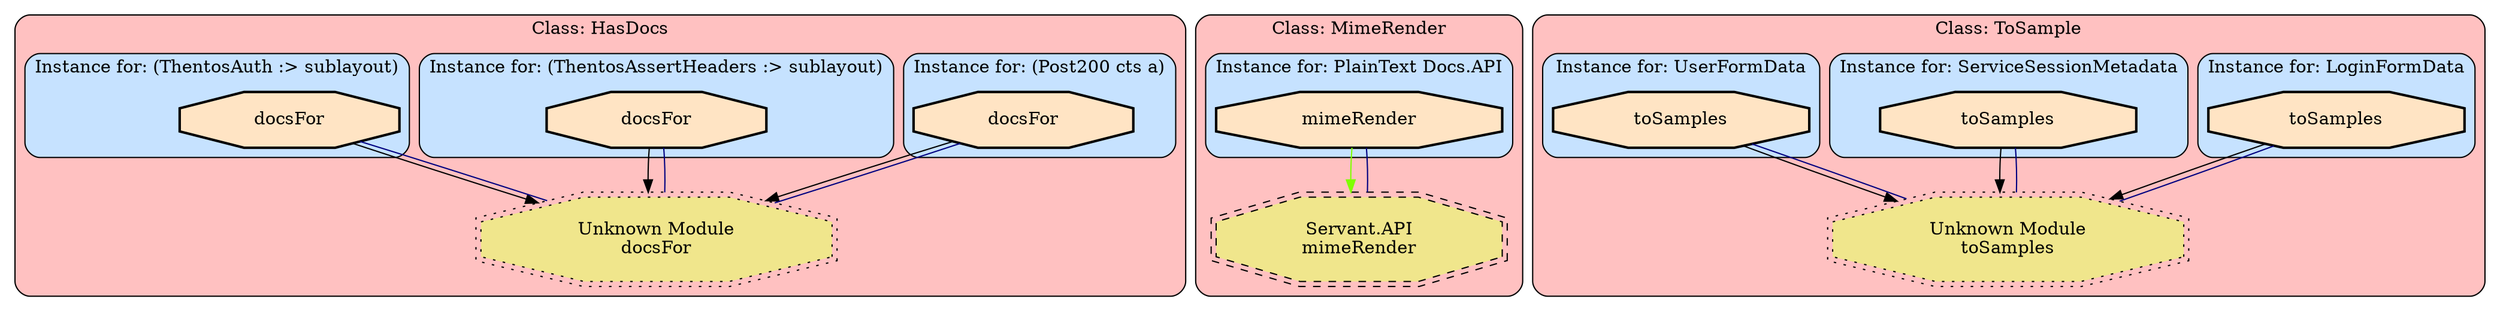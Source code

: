 digraph "Core of Thentos.Backend.Api.Docs.Common" {
    node [margin="0.4,0.1"
         ,style=filled];
    subgraph cluster_Class_HasDocs {
        graph [label="Class: HasDocs"
              ,style="filled,rounded"
              ,fillcolor=rosybrown1];
        subgraph cluster_Class_HasDocs_Data_Post200ctsa {
            graph [label="Instance for: (Post200 cts a)"
                  ,style="filled,rounded"
                  ,fillcolor=slategray1];
            1 [label=docsFor
              ,shape=octagon
              ,fillcolor=bisque
              ,style="filled,bold"];
        }
        subgraph cluster_Class_HasDocs_Data_ThentosAssertHeaderssublayout {
            graph [label="Instance for: (ThentosAssertHeaders :> sublayout)"
                  ,style="filled,rounded"
                  ,fillcolor=slategray1];
            2 [label=docsFor
              ,shape=octagon
              ,fillcolor=bisque
              ,style="filled,bold"];
        }
        subgraph cluster_Class_HasDocs_Data_ThentosAuthsublayout {
            graph [label="Instance for: (ThentosAuth :> sublayout)"
                  ,style="filled,rounded"
                  ,fillcolor=slategray1];
            3 [label=docsFor
              ,shape=octagon
              ,fillcolor=bisque
              ,style="filled,bold"];
        }
        52 [label="Unknown Module\ndocsFor"
           ,shape=doubleoctagon
           ,fillcolor=khaki
           ,style="filled,dotted"];
    }
    subgraph cluster_Class_MimeRender {
        graph [label="Class: MimeRender"
              ,style="filled,rounded"
              ,fillcolor=rosybrown1];
        subgraph cluster_Class_MimeRender_Data_PlainTextDocsAPI {
            graph [label="Instance for: PlainText Docs.API"
                  ,style="filled,rounded"
                  ,fillcolor=slategray1];
            13 [label=mimeRender
               ,shape=octagon
               ,fillcolor=bisque
               ,style="filled,bold"];
        }
        51 [label="Servant.API\nmimeRender"
           ,shape=doubleoctagon
           ,fillcolor=khaki
           ,style="filled,dashed"];
    }
    subgraph cluster_Class_ToSample {
        graph [label="Class: ToSample"
              ,style="filled,rounded"
              ,fillcolor=rosybrown1];
        subgraph cluster_Class_ToSample_Data_LoginFormData {
            graph [label="Instance for: LoginFormData"
                  ,style="filled,rounded"
                  ,fillcolor=slategray1];
            36 [label=toSamples
               ,shape=octagon
               ,fillcolor=bisque
               ,style="filled,bold"];
        }
        subgraph cluster_Class_ToSample_Data_ServiceSessionMetadata {
            graph [label="Instance for: ServiceSessionMetadata"
                  ,style="filled,rounded"
                  ,fillcolor=slategray1];
            43 [label=toSamples
               ,shape=octagon
               ,fillcolor=bisque
               ,style="filled,bold"];
        }
        subgraph cluster_Class_ToSample_Data_UserFormData {
            graph [label="Instance for: UserFormData"
                  ,style="filled,rounded"
                  ,fillcolor=slategray1];
            47 [label=toSamples
               ,shape=octagon
               ,fillcolor=bisque
               ,style="filled,bold"];
        }
        55 [label="Unknown Module\ntoSamples"
           ,shape=doubleoctagon
           ,fillcolor=khaki
           ,style="filled,dotted"];
    }
    1 -> 52 [penwidth=1
            ,color=black];
    2 -> 52 [penwidth=1
            ,color=black];
    3 -> 52 [penwidth=1
            ,color=black];
    13 -> 51 [penwidth=1
             ,color=chartreuse];
    36 -> 55 [penwidth=1
             ,color=black];
    43 -> 55 [penwidth=1
             ,color=black];
    47 -> 55 [penwidth=1
             ,color=black];
    51 -> 13 [penwidth=1
             ,color=navy
             ,dir=none];
    52 -> 1 [penwidth=1
            ,color=navy
            ,dir=none];
    52 -> 2 [penwidth=1
            ,color=navy
            ,dir=none];
    52 -> 3 [penwidth=1
            ,color=navy
            ,dir=none];
    55 -> 36 [penwidth=1
             ,color=navy
             ,dir=none];
    55 -> 43 [penwidth=1
             ,color=navy
             ,dir=none];
    55 -> 47 [penwidth=1
             ,color=navy
             ,dir=none];
}
